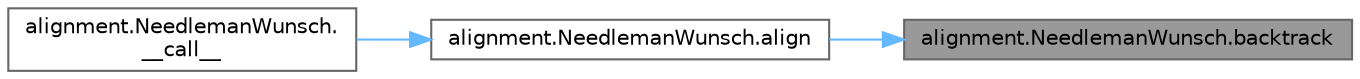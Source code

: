 digraph "alignment.NeedlemanWunsch.backtrack"
{
 // INTERACTIVE_SVG=YES
 // LATEX_PDF_SIZE
  bgcolor="transparent";
  edge [fontname=Helvetica,fontsize=10,labelfontname=Helvetica,labelfontsize=10];
  node [fontname=Helvetica,fontsize=10,shape=box,height=0.2,width=0.4];
  rankdir="RL";
  Node1 [id="Node000001",label="alignment.NeedlemanWunsch.backtrack",height=0.2,width=0.4,color="gray40", fillcolor="grey60", style="filled", fontcolor="black",tooltip="Trace optimal alignment path."];
  Node1 -> Node2 [id="edge1_Node000001_Node000002",dir="back",color="steelblue1",style="solid",tooltip=" "];
  Node2 [id="Node000002",label="alignment.NeedlemanWunsch.align",height=0.2,width=0.4,color="grey40", fillcolor="white", style="filled",URL="$d7/d42/classalignment_1_1_needleman_wunsch.html#a32fa721fd722a4b7bbd655b7476d4e46",tooltip="Complete alignment process."];
  Node2 -> Node3 [id="edge2_Node000002_Node000003",dir="back",color="steelblue1",style="solid",tooltip=" "];
  Node3 [id="Node000003",label="alignment.NeedlemanWunsch.\l__call__",height=0.2,width=0.4,color="grey40", fillcolor="white", style="filled",URL="$d7/d42/classalignment_1_1_needleman_wunsch.html#a54f5f5b88bfca17c914eb86d524a9f17",tooltip="Execute alignment with given matrix."];
}
